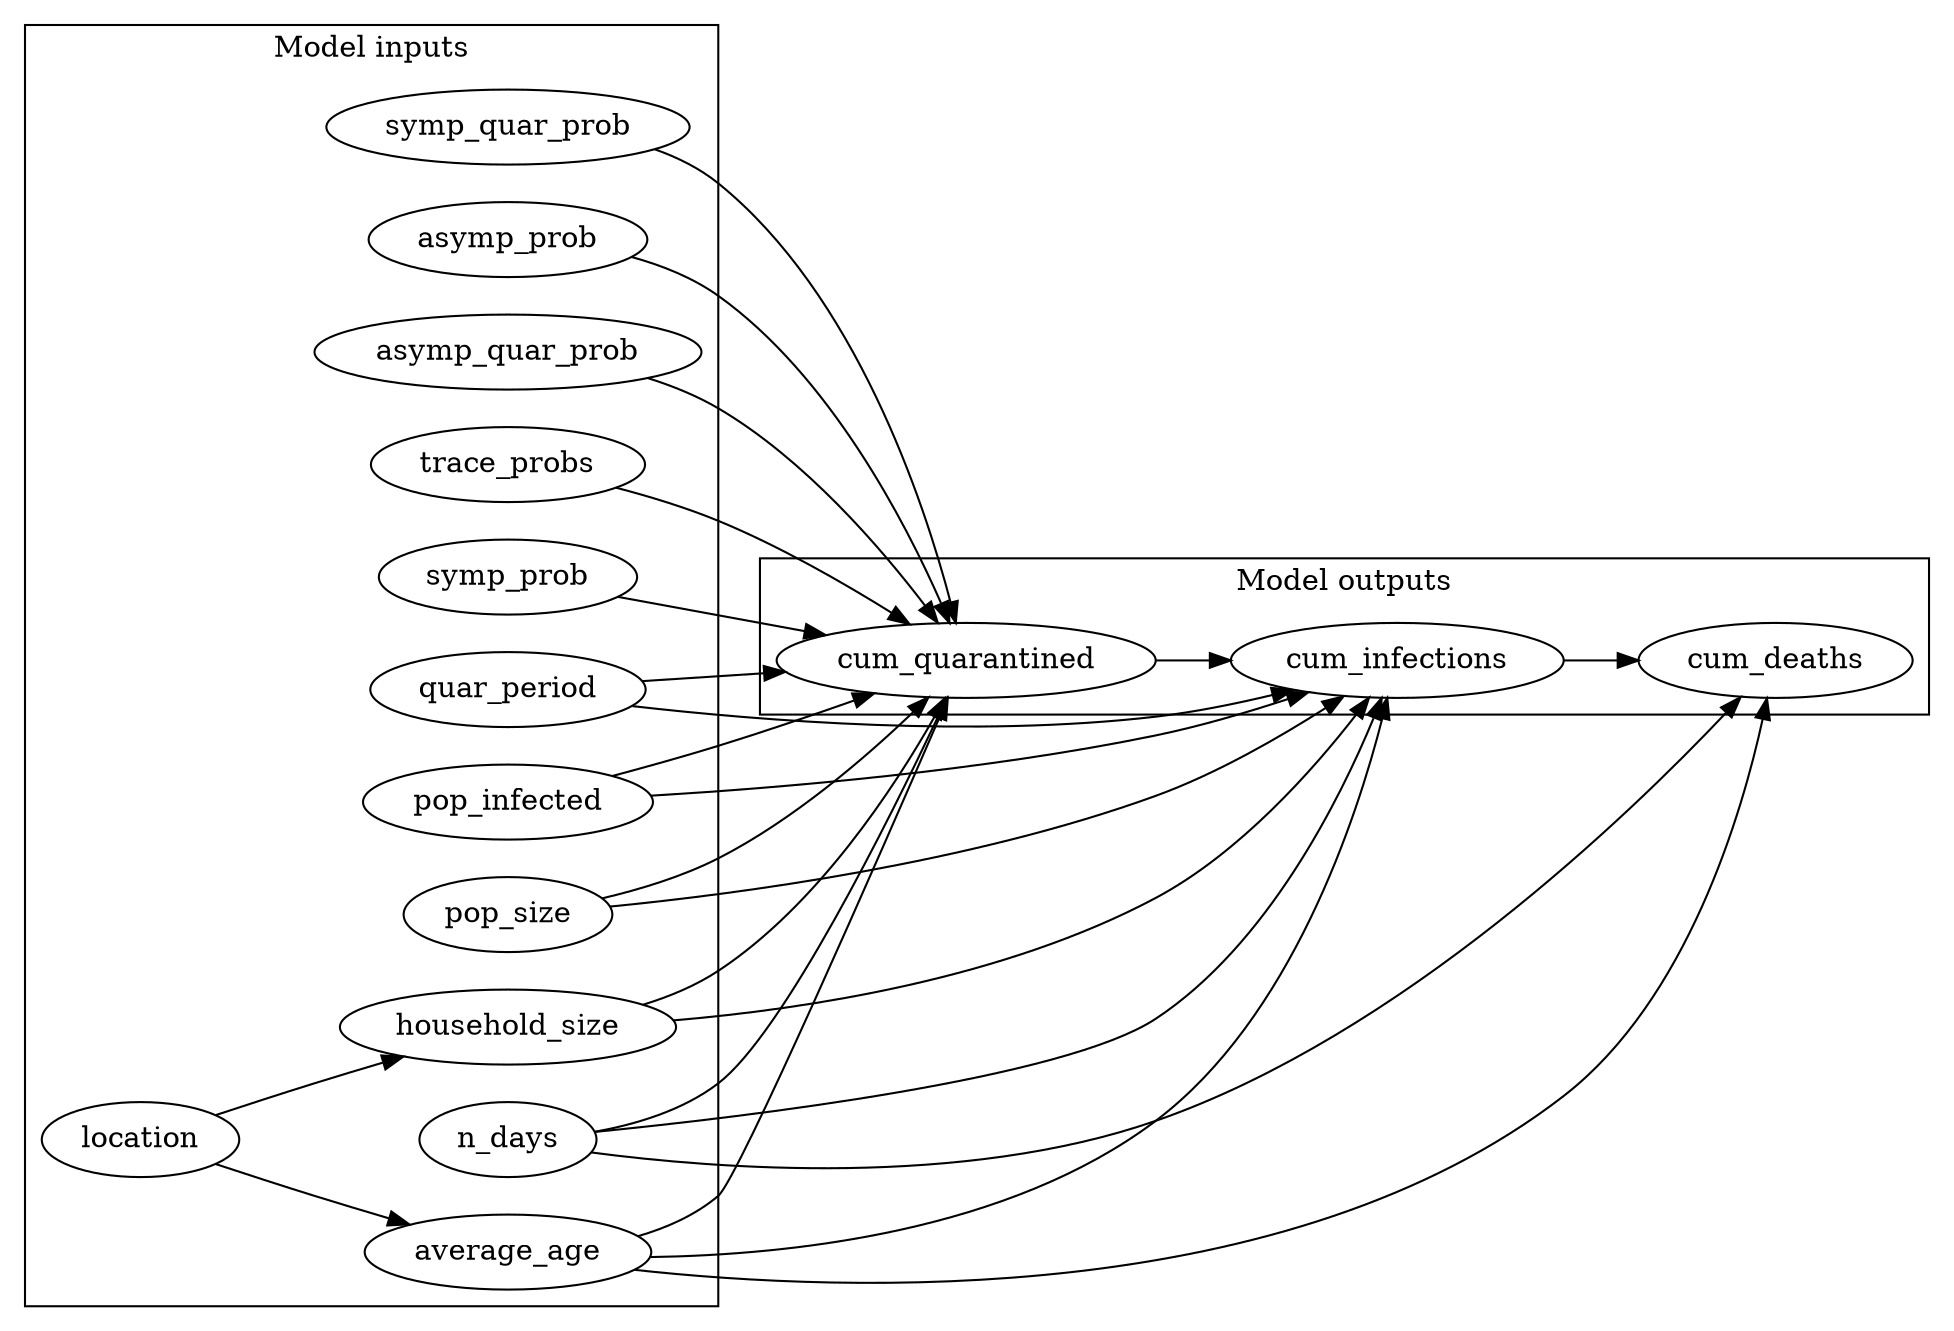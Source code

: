 digraph "" {
	graph [newrank=True,
		rankdir=LR
	];
	subgraph cluster_inputs {
		graph [label="Model inputs"];
		asymp_prob;
		asymp_quar_prob;
		household_size;
		quar_period;
		trace_probs;
		symp_prob;
		n_days;
		symp_quar_prob;
		location;
		pop_infected;
		average_age;
		pop_size;
	}
	subgraph cluster_outputs {
		graph [label="Model outputs"];
		cum_infections;
		cum_quarantined;
		cum_deaths;
	}
	asymp_prob -> cum_quarantined;
	asymp_quar_prob -> cum_quarantined;
	household_size -> cum_infections;
	household_size -> cum_quarantined;
	quar_period -> cum_infections;
	quar_period -> cum_quarantined;
	trace_probs -> cum_quarantined;
	symp_prob -> cum_quarantined;
	n_days -> cum_infections;
	n_days -> cum_quarantined;
	n_days -> cum_deaths;
	symp_quar_prob -> cum_quarantined;
	location -> household_size;
	location -> average_age;
	pop_infected -> cum_infections;
	pop_infected -> cum_quarantined;
	average_age -> cum_infections;
	average_age -> cum_quarantined;
	average_age -> cum_deaths;
	pop_size -> cum_infections;
	pop_size -> cum_quarantined;
	cum_infections -> cum_deaths;
	cum_quarantined -> cum_infections;
}
